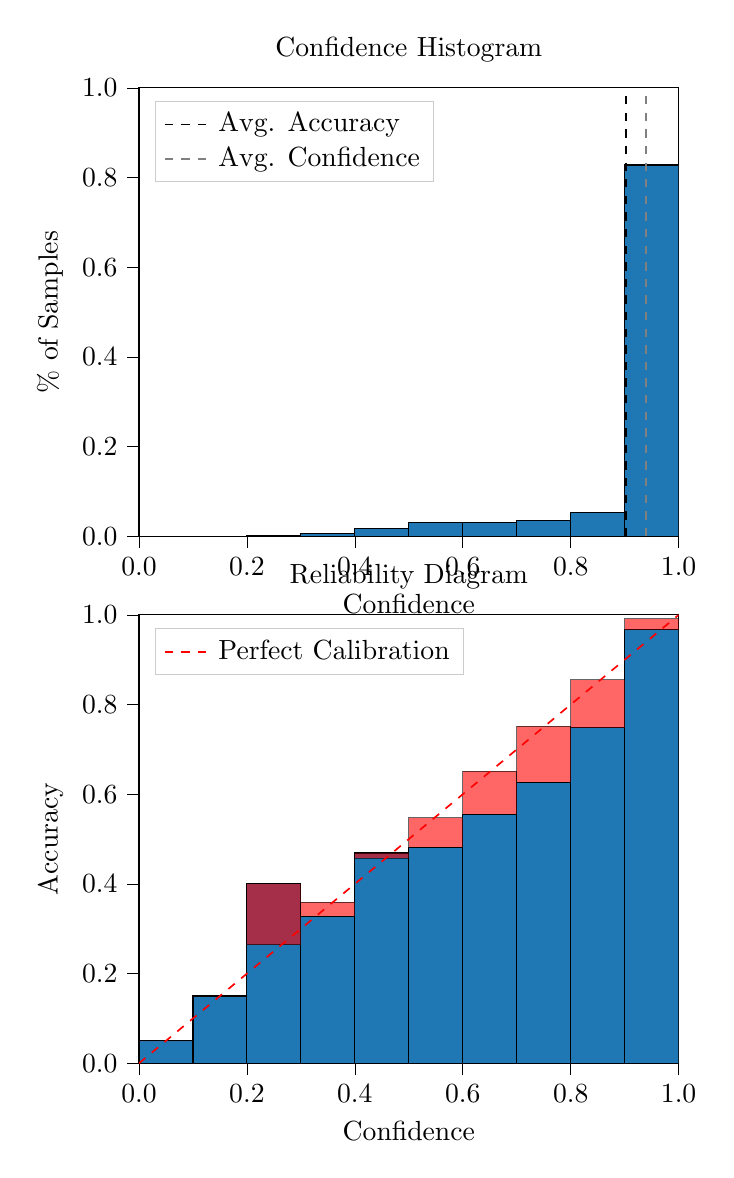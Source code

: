 % This file was created by tikzplotlib v0.9.8.
\begin{tikzpicture}

\definecolor{color0}{rgb}{0.122,0.467,0.706}

\begin{groupplot}[group style={group size=1 by 2}]
\nextgroupplot[
legend cell align={left},
legend style={
  fill opacity=0.8,
  draw opacity=1,
  text opacity=1,
  at={(0.03,0.97)},
  anchor=north west,
  draw=white!80!black
},
tick align=outside,
tick pos=left,
title={Confidence Histogram},
x grid style={white!69.02!black},
xlabel={Confidence},
xmin=0, xmax=1,
xtick style={color=black},
xtick={0,0.2,0.4,0.6,0.8,1},
xticklabels={0.0,0.2,0.4,0.6,0.8,1.0},
y grid style={white!69.02!black},
ylabel={\% of Samples},
ymin=0, ymax=1,
ytick style={color=black},
ytick={0,0.2,0.4,0.6,0.8,1},
yticklabels={0.0,0.2,0.4,0.6,0.8,1.0}
]
\draw[draw=black,fill=color0] (axis cs:-6.939e-18,0) rectangle (axis cs:0.1,0);
\draw[draw=black,fill=color0] (axis cs:0.1,0) rectangle (axis cs:0.2,0);
\draw[draw=black,fill=color0] (axis cs:0.2,0) rectangle (axis cs:0.3,0.001);
\draw[draw=black,fill=color0] (axis cs:0.3,0) rectangle (axis cs:0.4,0.006);
\draw[draw=black,fill=color0] (axis cs:0.4,0) rectangle (axis cs:0.5,0.018);
\draw[draw=black,fill=color0] (axis cs:0.5,0) rectangle (axis cs:0.6,0.03);
\draw[draw=black,fill=color0] (axis cs:0.6,0) rectangle (axis cs:0.7,0.03);
\draw[draw=black,fill=color0] (axis cs:0.7,0) rectangle (axis cs:0.8,0.036);
\draw[draw=black,fill=color0] (axis cs:0.8,0) rectangle (axis cs:0.9,0.052);
\draw[draw=black,fill=color0] (axis cs:0.9,0) rectangle (axis cs:1,0.828);
\addplot [semithick, black, dashed]
table {%
0.903 0
0.903 1
};
\addlegendentry{Avg. Accuracy}
\addplot [semithick, white!50.196!black, dashed]
table {%
0.939 0
0.939 1
};
\addlegendentry{Avg. Confidence}

\nextgroupplot[
legend cell align={left},
legend style={
  fill opacity=0.8,
  draw opacity=1,
  text opacity=1,
  at={(0.03,0.97)},
  anchor=north west,
  draw=white!80!black
},
tick align=outside,
tick pos=left,
title={Reliability Diagram},
x grid style={white!69.02!black},
xlabel={Confidence},
xmin=0, xmax=1,
xtick style={color=black},
xtick={0,0.2,0.4,0.6,0.8,1},
xticklabels={0.0,0.2,0.4,0.6,0.8,1.0},
y grid style={white!69.02!black},
ylabel={Accuracy},
ymin=0, ymax=1,
ytick style={color=black},
ytick={0,0.2,0.4,0.6,0.8,1},
yticklabels={0.0,0.2,0.4,0.6,0.8,1.0}
]
\draw[draw=black,fill=color0] (axis cs:-6.939e-18,0) rectangle (axis cs:0.1,0.05);
\draw[draw=black,fill=color0] (axis cs:0.1,0) rectangle (axis cs:0.2,0.15);
\draw[draw=black,fill=color0] (axis cs:0.2,0) rectangle (axis cs:0.3,0.4);
\draw[draw=black,fill=color0] (axis cs:0.3,0) rectangle (axis cs:0.4,0.328);
\draw[draw=black,fill=color0] (axis cs:0.4,0) rectangle (axis cs:0.5,0.469);
\draw[draw=black,fill=color0] (axis cs:0.5,0) rectangle (axis cs:0.6,0.482);
\draw[draw=black,fill=color0] (axis cs:0.6,0) rectangle (axis cs:0.7,0.555);
\draw[draw=black,fill=color0] (axis cs:0.7,0) rectangle (axis cs:0.8,0.627);
\draw[draw=black,fill=color0] (axis cs:0.8,0) rectangle (axis cs:0.9,0.748);
\draw[draw=black,fill=color0] (axis cs:0.9,0) rectangle (axis cs:1,0.967);
\draw[draw=black,fill=red,opacity=0.6] (axis cs:-6.939e-18,0.05) rectangle (axis cs:0.1,0.05);
\draw[draw=black,fill=red,opacity=0.6] (axis cs:0.1,0.15) rectangle (axis cs:0.2,0.15);
\draw[draw=black,fill=red,opacity=0.6] (axis cs:0.2,0.4) rectangle (axis cs:0.3,0.264);
\draw[draw=black,fill=red,opacity=0.6] (axis cs:0.3,0.328) rectangle (axis cs:0.4,0.359);
\draw[draw=black,fill=red,opacity=0.6] (axis cs:0.4,0.469) rectangle (axis cs:0.5,0.457);
\draw[draw=black,fill=red,opacity=0.6] (axis cs:0.5,0.482) rectangle (axis cs:0.6,0.548);
\draw[draw=black,fill=red,opacity=0.6] (axis cs:0.6,0.555) rectangle (axis cs:0.7,0.651);
\draw[draw=black,fill=red,opacity=0.6] (axis cs:0.7,0.627) rectangle (axis cs:0.8,0.752);
\draw[draw=black,fill=red,opacity=0.6] (axis cs:0.8,0.748) rectangle (axis cs:0.9,0.855);
\draw[draw=black,fill=red,opacity=0.6] (axis cs:0.9,0.967) rectangle (axis cs:1,0.992);
\addplot [semithick, red, dashed]
table {%
0 0
1 1
};
\addlegendentry{Perfect Calibration}
\end{groupplot}

\end{tikzpicture}
